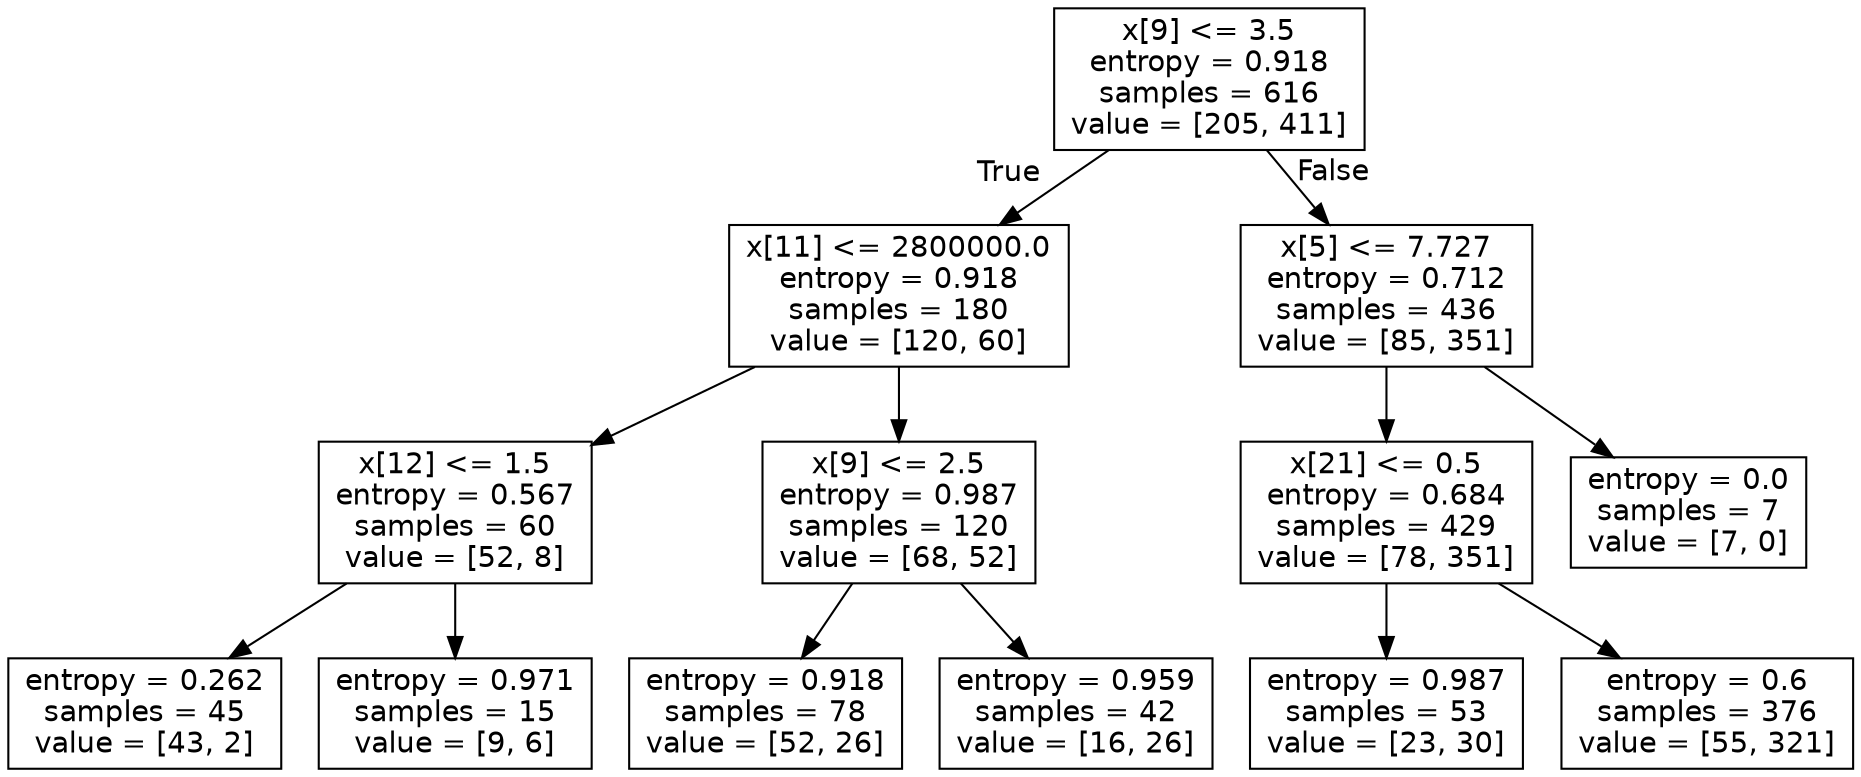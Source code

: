 digraph Tree {
node [shape=box, fontname="helvetica"] ;
edge [fontname="helvetica"] ;
0 [label="x[9] <= 3.5\nentropy = 0.918\nsamples = 616\nvalue = [205, 411]"] ;
1 [label="x[11] <= 2800000.0\nentropy = 0.918\nsamples = 180\nvalue = [120, 60]"] ;
0 -> 1 [labeldistance=2.5, labelangle=45, headlabel="True"] ;
2 [label="x[12] <= 1.5\nentropy = 0.567\nsamples = 60\nvalue = [52, 8]"] ;
1 -> 2 ;
3 [label="entropy = 0.262\nsamples = 45\nvalue = [43, 2]"] ;
2 -> 3 ;
4 [label="entropy = 0.971\nsamples = 15\nvalue = [9, 6]"] ;
2 -> 4 ;
5 [label="x[9] <= 2.5\nentropy = 0.987\nsamples = 120\nvalue = [68, 52]"] ;
1 -> 5 ;
6 [label="entropy = 0.918\nsamples = 78\nvalue = [52, 26]"] ;
5 -> 6 ;
7 [label="entropy = 0.959\nsamples = 42\nvalue = [16, 26]"] ;
5 -> 7 ;
8 [label="x[5] <= 7.727\nentropy = 0.712\nsamples = 436\nvalue = [85, 351]"] ;
0 -> 8 [labeldistance=2.5, labelangle=-45, headlabel="False"] ;
9 [label="x[21] <= 0.5\nentropy = 0.684\nsamples = 429\nvalue = [78, 351]"] ;
8 -> 9 ;
10 [label="entropy = 0.987\nsamples = 53\nvalue = [23, 30]"] ;
9 -> 10 ;
11 [label="entropy = 0.6\nsamples = 376\nvalue = [55, 321]"] ;
9 -> 11 ;
12 [label="entropy = 0.0\nsamples = 7\nvalue = [7, 0]"] ;
8 -> 12 ;
}
